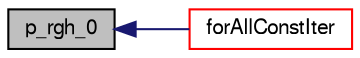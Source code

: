digraph "p_rgh_0"
{
  bgcolor="transparent";
  edge [fontname="FreeSans",fontsize="10",labelfontname="FreeSans",labelfontsize="10"];
  node [fontname="FreeSans",fontsize="10",shape=record];
  rankdir="LR";
  Node316 [label="p_rgh_0",height=0.2,width=0.4,color="black", fillcolor="grey75", style="filled", fontcolor="black"];
  Node316 -> Node317 [dir="back",color="midnightblue",fontsize="10",style="solid",fontname="FreeSans"];
  Node317 [label="forAllConstIter",height=0.2,width=0.4,color="red",URL="$a38141.html#ae21e2836509b0fa7f7cedf6493b11b09"];
}
